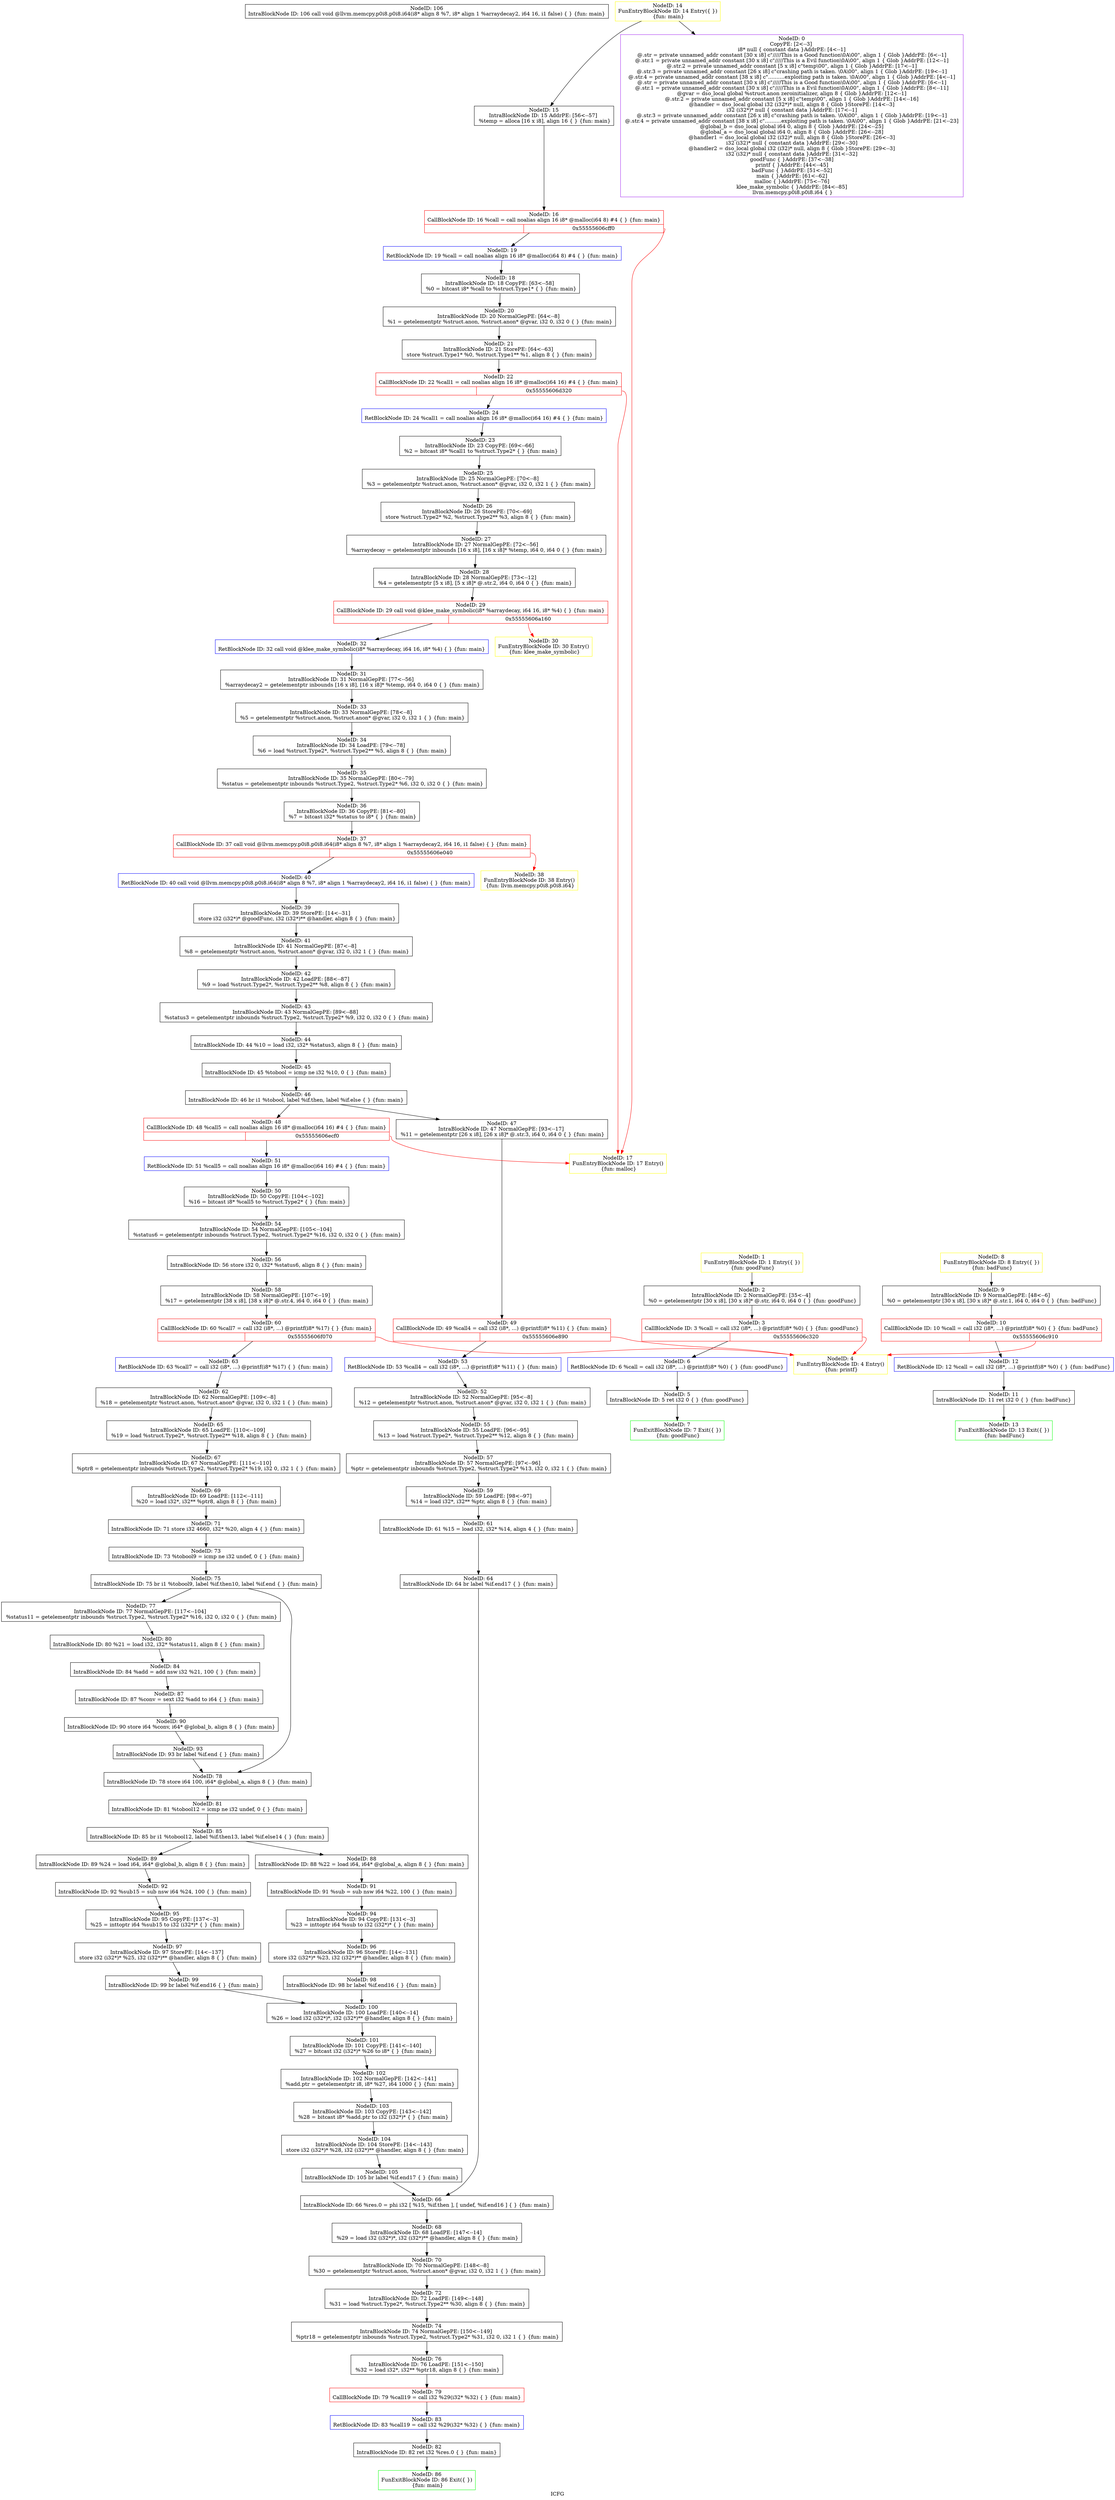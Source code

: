 digraph "ICFG" {
	label="ICFG";

	Node0x5555560af880 [shape=record,color=black,label="{NodeID: 106\nIntraBlockNode ID: 106      call void @llvm.memcpy.p0i8.p0i8.i64(i8* align 8 %7, i8* align 1 %arraydecay2, i64 16, i1 false) \{  \}    \{fun: main\}}"];
	Node0x555556093900 [shape=record,color=black,label="{NodeID: 105\nIntraBlockNode ID: 105      br label %if.end17 \{  \}    \{fun: main\}}"];
	Node0x555556093900 -> Node0x55555608e6a0[style=solid];
	Node0x555556093720 [shape=record,color=black,label="{NodeID: 104\nIntraBlockNode ID: 104   StorePE: [14\<--143]  \n   store i32 (i32*)* %28, i32 (i32*)** @handler, align 8 \{  \} \{fun: main\}}"];
	Node0x555556093720 -> Node0x555556093900[style=solid];
	Node0x555556093540 [shape=record,color=black,label="{NodeID: 103\nIntraBlockNode ID: 103   CopyPE: [143\<--142]  \n   %28 = bitcast i8* %add.ptr to i32 (i32*)* \{  \} \{fun: main\}}"];
	Node0x555556093540 -> Node0x555556093720[style=solid];
	Node0x555556093360 [shape=record,color=black,label="{NodeID: 102\nIntraBlockNode ID: 102   NormalGepPE: [142\<--141]  \n   %add.ptr = getelementptr i8, i8* %27, i64 1000 \{  \} \{fun: main\}}"];
	Node0x555556093360 -> Node0x555556093540[style=solid];
	Node0x555556093180 [shape=record,color=black,label="{NodeID: 101\nIntraBlockNode ID: 101   CopyPE: [141\<--140]  \n   %27 = bitcast i32 (i32*)* %26 to i8* \{  \} \{fun: main\}}"];
	Node0x555556093180 -> Node0x555556093360[style=solid];
	Node0x555556092f00 [shape=record,color=black,label="{NodeID: 100\nIntraBlockNode ID: 100   LoadPE: [140\<--14]  \n   %26 = load i32 (i32*)*, i32 (i32*)** @handler, align 8 \{  \} \{fun: main\}}"];
	Node0x555556092f00 -> Node0x555556093180[style=solid];
	Node0x555556092d20 [shape=record,color=black,label="{NodeID: 99\nIntraBlockNode ID: 99      br label %if.end16 \{  \}    \{fun: main\}}"];
	Node0x555556092d20 -> Node0x555556092f00[style=solid];
	Node0x555556092b60 [shape=record,color=black,label="{NodeID: 98\nIntraBlockNode ID: 98      br label %if.end16 \{  \}    \{fun: main\}}"];
	Node0x555556092b60 -> Node0x555556092f00[style=solid];
	Node0x555556092980 [shape=record,color=black,label="{NodeID: 97\nIntraBlockNode ID: 97   StorePE: [14\<--137]  \n   store i32 (i32*)* %25, i32 (i32*)** @handler, align 8 \{  \} \{fun: main\}}"];
	Node0x555556092980 -> Node0x555556092d20[style=solid];
	Node0x5555560927a0 [shape=record,color=black,label="{NodeID: 96\nIntraBlockNode ID: 96   StorePE: [14\<--131]  \n   store i32 (i32*)* %23, i32 (i32*)** @handler, align 8 \{  \} \{fun: main\}}"];
	Node0x5555560927a0 -> Node0x555556092b60[style=solid];
	Node0x555556092500 [shape=record,color=black,label="{NodeID: 95\nIntraBlockNode ID: 95   CopyPE: [137\<--3]  \n   %25 = inttoptr i64 %sub15 to i32 (i32*)* \{  \} \{fun: main\}}"];
	Node0x555556092500 -> Node0x555556092980[style=solid];
	Node0x555556092320 [shape=record,color=black,label="{NodeID: 94\nIntraBlockNode ID: 94   CopyPE: [131\<--3]  \n   %23 = inttoptr i64 %sub to i32 (i32*)* \{  \} \{fun: main\}}"];
	Node0x555556092320 -> Node0x5555560927a0[style=solid];
	Node0x555556092140 [shape=record,color=black,label="{NodeID: 93\nIntraBlockNode ID: 93      br label %if.end \{  \}    \{fun: main\}}"];
	Node0x555556092140 -> Node0x55555608fd20[style=solid];
	Node0x555556091f60 [shape=record,color=black,label="{NodeID: 92\nIntraBlockNode ID: 92      %sub15 = sub nsw i64 %24, 100 \{  \}    \{fun: main\}}"];
	Node0x555556091f60 -> Node0x555556092500[style=solid];
	Node0x555556091d80 [shape=record,color=black,label="{NodeID: 91\nIntraBlockNode ID: 91      %sub = sub nsw i64 %22, 100 \{  \}    \{fun: main\}}"];
	Node0x555556091d80 -> Node0x555556092320[style=solid];
	Node0x5555560917a0 [shape=record,color=black,label="{NodeID: 90\nIntraBlockNode ID: 90      store i64 %conv, i64* @global_b, align 8 \{  \}    \{fun: main\}}"];
	Node0x5555560917a0 -> Node0x555556092140[style=solid];
	Node0x5555560915c0 [shape=record,color=black,label="{NodeID: 89\nIntraBlockNode ID: 89      %24 = load i64, i64* @global_b, align 8 \{  \}    \{fun: main\}}"];
	Node0x5555560915c0 -> Node0x555556091f60[style=solid];
	Node0x555556091400 [shape=record,color=black,label="{NodeID: 88\nIntraBlockNode ID: 88      %22 = load i64, i64* @global_a, align 8 \{  \}    \{fun: main\}}"];
	Node0x555556091400 -> Node0x555556091d80[style=solid];
	Node0x555556090e00 [shape=record,color=black,label="{NodeID: 87\nIntraBlockNode ID: 87      %conv = sext i32 %add to i64 \{  \}    \{fun: main\}}"];
	Node0x555556090e00 -> Node0x5555560917a0[style=solid];
	Node0x555556090c30 [shape=record,color=green,label="{NodeID: 86\nFunExitBlockNode ID: 86 Exit(\{  \})\n \{fun: main\}}"];
	Node0x555556090a50 [shape=record,color=black,label="{NodeID: 85\nIntraBlockNode ID: 85      br i1 %tobool12, label %if.then13, label %if.else14 \{  \}    \{fun: main\}}"];
	Node0x555556090a50 -> Node0x555556091400[style=solid];
	Node0x555556090a50 -> Node0x5555560915c0[style=solid];
	Node0x555556090870 [shape=record,color=black,label="{NodeID: 84\nIntraBlockNode ID: 84      %add = add nsw i32 %21, 100 \{  \}    \{fun: main\}}"];
	Node0x555556090870 -> Node0x555556090e00[style=solid];
	Node0x5555560905e0 [shape=record,color=blue,label="{NodeID: 83\nRetBlockNode ID: 83   %call19 = call i32 %29(i32* %32) \{  \} \{fun: main\}}"];
	Node0x5555560905e0 -> Node0x5555560904c0[style=solid];
	Node0x5555560904c0 [shape=record,color=black,label="{NodeID: 82\nIntraBlockNode ID: 82      ret i32 %res.0 \{  \}    \{fun: main\}}"];
	Node0x5555560904c0 -> Node0x555556090c30[style=solid];
	Node0x5555560902e0 [shape=record,color=black,label="{NodeID: 81\nIntraBlockNode ID: 81      %tobool12 = icmp ne i32 undef, 0 \{  \}    \{fun: main\}}"];
	Node0x5555560902e0 -> Node0x555556090a50[style=solid];
	Node0x555556090100 [shape=record,color=black,label="{NodeID: 80\nIntraBlockNode ID: 80      %21 = load i32, i32* %status11, align 8 \{  \}    \{fun: main\}}"];
	Node0x555556090100 -> Node0x555556090870[style=solid];
	Node0x55555608ff00 [shape=record,color=red,label="{NodeID: 79\nCallBlockNode ID: 79   %call19 = call i32 %29(i32* %32) \{  \} \{fun: main\}}"];
	Node0x55555608ff00 -> Node0x5555560905e0[style=solid];
	Node0x55555608fd20 [shape=record,color=black,label="{NodeID: 78\nIntraBlockNode ID: 78      store i64 100, i64* @global_a, align 8 \{  \}    \{fun: main\}}"];
	Node0x55555608fd20 -> Node0x5555560902e0[style=solid];
	Node0x55555608fb60 [shape=record,color=black,label="{NodeID: 77\nIntraBlockNode ID: 77   NormalGepPE: [117\<--104]  \n   %status11 = getelementptr inbounds %struct.Type2, %struct.Type2* %16, i32 0, i32 0 \{  \} \{fun: main\}}"];
	Node0x55555608fb60 -> Node0x555556090100[style=solid];
	Node0x55555608f960 [shape=record,color=black,label="{NodeID: 76\nIntraBlockNode ID: 76   LoadPE: [151\<--150]  \n   %32 = load i32*, i32** %ptr18, align 8 \{  \} \{fun: main\}}"];
	Node0x55555608f960 -> Node0x55555608ff00[style=solid];
	Node0x55555608f780 [shape=record,color=black,label="{NodeID: 75\nIntraBlockNode ID: 75      br i1 %tobool9, label %if.then10, label %if.end \{  \}    \{fun: main\}}"];
	Node0x55555608f780 -> Node0x55555608fb60[style=solid];
	Node0x55555608f780 -> Node0x55555608fd20[style=solid];
	Node0x55555608f5a0 [shape=record,color=black,label="{NodeID: 74\nIntraBlockNode ID: 74   NormalGepPE: [150\<--149]  \n   %ptr18 = getelementptr inbounds %struct.Type2, %struct.Type2* %31, i32 0, i32 1 \{  \} \{fun: main\}}"];
	Node0x55555608f5a0 -> Node0x55555608f960[style=solid];
	Node0x55555608f3c0 [shape=record,color=black,label="{NodeID: 73\nIntraBlockNode ID: 73      %tobool9 = icmp ne i32 undef, 0 \{  \}    \{fun: main\}}"];
	Node0x55555608f3c0 -> Node0x55555608f780[style=solid];
	Node0x55555608f1e0 [shape=record,color=black,label="{NodeID: 72\nIntraBlockNode ID: 72   LoadPE: [149\<--148]  \n   %31 = load %struct.Type2*, %struct.Type2** %30, align 8 \{  \} \{fun: main\}}"];
	Node0x55555608f1e0 -> Node0x55555608f5a0[style=solid];
	Node0x55555608f000 [shape=record,color=black,label="{NodeID: 71\nIntraBlockNode ID: 71      store i32 4660, i32* %20, align 4 \{  \}    \{fun: main\}}"];
	Node0x55555608f000 -> Node0x55555608f3c0[style=solid];
	Node0x55555608ee20 [shape=record,color=black,label="{NodeID: 70\nIntraBlockNode ID: 70   NormalGepPE: [148\<--8]  \n   %30 = getelementptr %struct.anon, %struct.anon* @gvar, i32 0, i32 1 \{  \} \{fun: main\}}"];
	Node0x55555608ee20 -> Node0x55555608f1e0[style=solid];
	Node0x55555608ec40 [shape=record,color=black,label="{NodeID: 69\nIntraBlockNode ID: 69   LoadPE: [112\<--111]  \n   %20 = load i32*, i32** %ptr8, align 8 \{  \} \{fun: main\}}"];
	Node0x55555608ec40 -> Node0x55555608f000[style=solid];
	Node0x55555608ea60 [shape=record,color=black,label="{NodeID: 68\nIntraBlockNode ID: 68   LoadPE: [147\<--14]  \n   %29 = load i32 (i32*)*, i32 (i32*)** @handler, align 8 \{  \} \{fun: main\}}"];
	Node0x55555608ea60 -> Node0x55555608ee20[style=solid];
	Node0x55555608e880 [shape=record,color=black,label="{NodeID: 67\nIntraBlockNode ID: 67   NormalGepPE: [111\<--110]  \n   %ptr8 = getelementptr inbounds %struct.Type2, %struct.Type2* %19, i32 0, i32 1 \{  \} \{fun: main\}}"];
	Node0x55555608e880 -> Node0x55555608ec40[style=solid];
	Node0x55555608e6a0 [shape=record,color=black,label="{NodeID: 66\nIntraBlockNode ID: 66      %res.0 = phi i32 [ %15, %if.then ], [ undef, %if.end16 ] \{  \}    \{fun: main\}}"];
	Node0x55555608e6a0 -> Node0x55555608ea60[style=solid];
	Node0x55555608e4c0 [shape=record,color=black,label="{NodeID: 65\nIntraBlockNode ID: 65   LoadPE: [110\<--109]  \n   %19 = load %struct.Type2*, %struct.Type2** %18, align 8 \{  \} \{fun: main\}}"];
	Node0x55555608e4c0 -> Node0x55555608e880[style=solid];
	Node0x55555608e2e0 [shape=record,color=black,label="{NodeID: 64\nIntraBlockNode ID: 64      br label %if.end17 \{  \}    \{fun: main\}}"];
	Node0x55555608e2e0 -> Node0x55555608e6a0[style=solid];
	Node0x55555608e050 [shape=record,color=blue,label="{NodeID: 63\nRetBlockNode ID: 63   %call7 = call i32 (i8*, ...) @printf(i8* %17) \{  \} \{fun: main\}}"];
	Node0x55555608e050 -> Node0x55555608df30[style=solid];
	Node0x55555608df30 [shape=record,color=black,label="{NodeID: 62\nIntraBlockNode ID: 62   NormalGepPE: [109\<--8]  \n   %18 = getelementptr %struct.anon, %struct.anon* @gvar, i32 0, i32 1 \{  \} \{fun: main\}}"];
	Node0x55555608df30 -> Node0x55555608e4c0[style=solid];
	Node0x55555608dd50 [shape=record,color=black,label="{NodeID: 61\nIntraBlockNode ID: 61      %15 = load i32, i32* %14, align 4 \{  \}    \{fun: main\}}"];
	Node0x55555608dd50 -> Node0x55555608e2e0[style=solid];
	Node0x55555608dac0 [shape=record,color=red,label="{NodeID: 60\nCallBlockNode ID: 60   %call7 = call i32 (i8*, ...) @printf(i8* %17) \{  \} \{fun: main\}|{|<s1>0x55555606f070}}"];
	Node0x55555608dac0 -> Node0x55555608e050[style=solid];
	Node0x55555608dac0:s1 -> Node0x5555560868e0[style=solid,color=red];
	Node0x55555608d4e0 [shape=record,color=black,label="{NodeID: 59\nIntraBlockNode ID: 59   LoadPE: [98\<--97]  \n   %14 = load i32*, i32** %ptr, align 8 \{  \} \{fun: main\}}"];
	Node0x55555608d4e0 -> Node0x55555608dd50[style=solid];
	Node0x555556089550 [shape=record,color=black,label="{NodeID: 28\nIntraBlockNode ID: 28   NormalGepPE: [73\<--12]  \n   %4 = getelementptr [5 x i8], [5 x i8]* @.str.2, i64 0, i64 0 \{  \} \{fun: main\}}"];
	Node0x555556089550 -> Node0x555556066ed0[style=solid];
	Node0x555556089370 [shape=record,color=black,label="{NodeID: 27\nIntraBlockNode ID: 27   NormalGepPE: [72\<--56]  \n   %arraydecay = getelementptr inbounds [16 x i8], [16 x i8]* %temp, i64 0, i64 0 \{  \} \{fun: main\}}"];
	Node0x555556089370 -> Node0x555556089550[style=solid];
	Node0x555556089190 [shape=record,color=black,label="{NodeID: 26\nIntraBlockNode ID: 26   StorePE: [70\<--69]  \n   store %struct.Type2* %2, %struct.Type2** %3, align 8 \{  \} \{fun: main\}}"];
	Node0x555556089190 -> Node0x555556089370[style=solid];
	Node0x555556088fb0 [shape=record,color=black,label="{NodeID: 25\nIntraBlockNode ID: 25   NormalGepPE: [70\<--8]  \n   %3 = getelementptr %struct.anon, %struct.anon* @gvar, i32 0, i32 1 \{  \} \{fun: main\}}"];
	Node0x555556088fb0 -> Node0x555556089190[style=solid];
	Node0x555556088d20 [shape=record,color=blue,label="{NodeID: 24\nRetBlockNode ID: 24   %call1 = call noalias align 16 i8* @malloc(i64 16) #4 \{  \} \{fun: main\}}"];
	Node0x555556088d20 -> Node0x555556088c00[style=solid];
	Node0x555556088c00 [shape=record,color=black,label="{NodeID: 23\nIntraBlockNode ID: 23   CopyPE: [69\<--66]  \n   %2 = bitcast i8* %call1 to %struct.Type2* \{  \} \{fun: main\}}"];
	Node0x555556088c00 -> Node0x555556088fb0[style=solid];
	Node0x55555606cbc0 [shape=record,color=red,label="{NodeID: 22\nCallBlockNode ID: 22   %call1 = call noalias align 16 i8* @malloc(i64 16) #4 \{  \} \{fun: main\}|{|<s1>0x55555606d320}}"];
	Node0x55555606cbc0 -> Node0x555556088d20[style=solid];
	Node0x55555606cbc0:s1 -> Node0x555556088070[style=solid,color=red];
	Node0x555556088870 [shape=record,color=black,label="{NodeID: 21\nIntraBlockNode ID: 21   StorePE: [64\<--63]  \n   store %struct.Type1* %0, %struct.Type1** %1, align 8 \{  \} \{fun: main\}}"];
	Node0x555556088870 -> Node0x55555606cbc0[style=solid];
	Node0x555556088690 [shape=record,color=black,label="{NodeID: 20\nIntraBlockNode ID: 20   NormalGepPE: [64\<--8]  \n   %1 = getelementptr %struct.anon, %struct.anon* @gvar, i32 0, i32 0 \{  \} \{fun: main\}}"];
	Node0x555556088690 -> Node0x555556088870[style=solid];
	Node0x555556088420 [shape=record,color=blue,label="{NodeID: 19\nRetBlockNode ID: 19   %call = call noalias align 16 i8* @malloc(i64 8) #4 \{  \} \{fun: main\}}"];
	Node0x555556088420 -> Node0x555556088300[style=solid];
	Node0x555556088300 [shape=record,color=black,label="{NodeID: 18\nIntraBlockNode ID: 18   CopyPE: [63\<--58]  \n   %0 = bitcast i8* %call to %struct.Type1* \{  \} \{fun: main\}}"];
	Node0x555556088300 -> Node0x555556088690[style=solid];
	Node0x555556088070 [shape=record,color=yellow,label="{NodeID: 17\nFunEntryBlockNode ID: 17 Entry()\n \{fun: malloc\}}"];
	Node0x555556067e00 [shape=record,color=red,label="{NodeID: 16\nCallBlockNode ID: 16   %call = call noalias align 16 i8* @malloc(i64 8) #4 \{  \} \{fun: main\}|{|<s1>0x55555606cff0}}"];
	Node0x555556067e00 -> Node0x555556088420[style=solid];
	Node0x555556067e00:s1 -> Node0x555556088070[style=solid,color=red];
	Node0x555556087e50 [shape=record,color=black,label="{NodeID: 15\nIntraBlockNode ID: 15   AddrPE: [56\<--57]  \n   %temp = alloca [16 x i8], align 16 \{  \} \{fun: main\}}"];
	Node0x555556087e50 -> Node0x555556067e00[style=solid];
	Node0x555556087d20 [shape=record,color=yellow,label="{NodeID: 14\nFunEntryBlockNode ID: 14 Entry(\{  \})\n \{fun: main\}}"];
	Node0x555556087d20 -> Node0x555556086120[style=solid];
	Node0x555556087d20 -> Node0x555556087e50[style=solid];
	Node0x555556087a30 [shape=record,color=green,label="{NodeID: 13\nFunExitBlockNode ID: 13 Exit(\{  \})\n \{fun: badFunc\}}"];
	Node0x555556086120 [shape=record,color=purple,label="{NodeID: 0\nCopyPE: [2\<--3]  \n i8* null \{ constant data \}AddrPE: [4\<--1]  \n @.str = private unnamed_addr constant [30 x i8] c\"/////This is a Good function\\0A\\00\", align 1 \{ Glob  \}AddrPE: [6\<--1]  \n @.str.1 = private unnamed_addr constant [30 x i8] c\"/////This is a Evil function\\0A\\00\", align 1 \{ Glob  \}AddrPE: [12\<--1]  \n @.str.2 = private unnamed_addr constant [5 x i8] c\"temp\\00\", align 1 \{ Glob  \}AddrPE: [17\<--1]  \n @.str.3 = private unnamed_addr constant [26 x i8] c\"crashing path is taken. \\0A\\00\", align 1 \{ Glob  \}AddrPE: [19\<--1]  \n @.str.4 = private unnamed_addr constant [38 x i8] c\"..........exploiting path is taken. \\0A\\00\", align 1 \{ Glob  \}AddrPE: [4\<--1]  \n @.str = private unnamed_addr constant [30 x i8] c\"/////This is a Good function\\0A\\00\", align 1 \{ Glob  \}AddrPE: [6\<--1]  \n @.str.1 = private unnamed_addr constant [30 x i8] c\"/////This is a Evil function\\0A\\00\", align 1 \{ Glob  \}AddrPE: [8\<--11]  \n @gvar = dso_local global %struct.anon zeroinitializer, align 8 \{ Glob  \}AddrPE: [12\<--1]  \n @.str.2 = private unnamed_addr constant [5 x i8] c\"temp\\00\", align 1 \{ Glob  \}AddrPE: [14\<--16]  \n @handler = dso_local global i32 (i32*)* null, align 8 \{ Glob  \}StorePE: [14\<--3]  \n i32 (i32*)* null \{ constant data \}AddrPE: [17\<--1]  \n @.str.3 = private unnamed_addr constant [26 x i8] c\"crashing path is taken. \\0A\\00\", align 1 \{ Glob  \}AddrPE: [19\<--1]  \n @.str.4 = private unnamed_addr constant [38 x i8] c\"..........exploiting path is taken. \\0A\\00\", align 1 \{ Glob  \}AddrPE: [21\<--23]  \n @global_b = dso_local global i64 0, align 8 \{ Glob  \}AddrPE: [24\<--25]  \n @global_a = dso_local global i64 0, align 8 \{ Glob  \}AddrPE: [26\<--28]  \n @handler1 = dso_local global i32 (i32)* null, align 8 \{ Glob  \}StorePE: [26\<--3]  \n i32 (i32)* null \{ constant data \}AddrPE: [29\<--30]  \n @handler2 = dso_local global i32 (i32)* null, align 8 \{ Glob  \}StorePE: [29\<--3]  \n i32 (i32)* null \{ constant data \}AddrPE: [31\<--32]  \n goodFunc \{  \}AddrPE: [37\<--38]  \n printf \{  \}AddrPE: [44\<--45]  \n badFunc \{  \}AddrPE: [51\<--52]  \n main \{  \}AddrPE: [61\<--62]  \n malloc \{  \}AddrPE: [75\<--76]  \n klee_make_symbolic \{  \}AddrPE: [84\<--85]  \n llvm.memcpy.p0i8.p0i8.i64 \{  \}}"];
	Node0x555556086320 [shape=record,color=yellow,label="{NodeID: 1\nFunEntryBlockNode ID: 1 Entry(\{  \})\n \{fun: goodFunc\}}"];
	Node0x555556086320 -> Node0x5555560864e0[style=solid];
	Node0x5555560864e0 [shape=record,color=black,label="{NodeID: 2\nIntraBlockNode ID: 2   NormalGepPE: [35\<--4]  \n   %0 = getelementptr [30 x i8], [30 x i8]* @.str, i64 0, i64 0 \{  \} \{fun: goodFunc\}}"];
	Node0x5555560864e0 -> Node0x5555560679b0[style=solid];
	Node0x5555560679b0 [shape=record,color=red,label="{NodeID: 3\nCallBlockNode ID: 3   %call = call i32 (i8*, ...) @printf(i8* %0) \{  \} \{fun: goodFunc\}|{|<s1>0x55555606c320}}"];
	Node0x5555560679b0 -> Node0x555556086cb0[style=solid];
	Node0x5555560679b0:s1 -> Node0x5555560868e0[style=solid,color=red];
	Node0x5555560868e0 [shape=record,color=yellow,label="{NodeID: 4\nFunEntryBlockNode ID: 4 Entry()\n \{fun: printf\}}"];
	Node0x555556086b90 [shape=record,color=black,label="{NodeID: 5\nIntraBlockNode ID: 5      ret i32 0 \{  \}    \{fun: goodFunc\}}"];
	Node0x555556086b90 -> Node0x555556086fb0[style=solid];
	Node0x555556086cb0 [shape=record,color=blue,label="{NodeID: 6\nRetBlockNode ID: 6   %call = call i32 (i8*, ...) @printf(i8* %0) \{  \} \{fun: goodFunc\}}"];
	Node0x555556086cb0 -> Node0x555556086b90[style=solid];
	Node0x555556086fb0 [shape=record,color=green,label="{NodeID: 7\nFunExitBlockNode ID: 7 Exit(\{  \})\n \{fun: goodFunc\}}"];
	Node0x555556087220 [shape=record,color=yellow,label="{NodeID: 8\nFunEntryBlockNode ID: 8 Entry(\{  \})\n \{fun: badFunc\}}"];
	Node0x555556087220 -> Node0x555556087350[style=solid];
	Node0x555556087350 [shape=record,color=black,label="{NodeID: 9\nIntraBlockNode ID: 9   NormalGepPE: [48\<--6]  \n   %0 = getelementptr [30 x i8], [30 x i8]* @.str.1, i64 0, i64 0 \{  \} \{fun: badFunc\}}"];
	Node0x555556087350 -> Node0x555556067b80[style=solid];
	Node0x555556067b80 [shape=record,color=red,label="{NodeID: 10\nCallBlockNode ID: 10   %call = call i32 (i8*, ...) @printf(i8* %0) \{  \} \{fun: badFunc\}|{|<s1>0x55555606c910}}"];
	Node0x555556067b80 -> Node0x5555560877c0[style=solid];
	Node0x555556067b80:s1 -> Node0x5555560868e0[style=solid,color=red];
	Node0x5555560876a0 [shape=record,color=black,label="{NodeID: 11\nIntraBlockNode ID: 11      ret i32 0 \{  \}    \{fun: badFunc\}}"];
	Node0x5555560876a0 -> Node0x555556087a30[style=solid];
	Node0x5555560877c0 [shape=record,color=blue,label="{NodeID: 12\nRetBlockNode ID: 12   %call = call i32 (i8*, ...) @printf(i8* %0) \{  \} \{fun: badFunc\}}"];
	Node0x5555560877c0 -> Node0x5555560876a0[style=solid];
	Node0x555556066ed0 [shape=record,color=red,label="{NodeID: 29\nCallBlockNode ID: 29   call void @klee_make_symbolic(i8* %arraydecay, i64 16, i8* %4) \{  \} \{fun: main\}|{|<s1>0x55555606a160}}"];
	Node0x555556066ed0 -> Node0x555556089d40[style=solid];
	Node0x555556066ed0:s1 -> Node0x555556089970[style=solid,color=red];
	Node0x555556089970 [shape=record,color=yellow,label="{NodeID: 30\nFunEntryBlockNode ID: 30 Entry()\n \{fun: klee_make_symbolic\}}"];
	Node0x555556089c20 [shape=record,color=black,label="{NodeID: 31\nIntraBlockNode ID: 31   NormalGepPE: [77\<--56]  \n   %arraydecay2 = getelementptr inbounds [16 x i8], [16 x i8]* %temp, i64 0, i64 0 \{  \} \{fun: main\}}"];
	Node0x555556089c20 -> Node0x555556089fd0[style=solid];
	Node0x555556089d40 [shape=record,color=blue,label="{NodeID: 32\nRetBlockNode ID: 32   call void @klee_make_symbolic(i8* %arraydecay, i64 16, i8* %4) \{  \} \{fun: main\}}"];
	Node0x555556089d40 -> Node0x555556089c20[style=solid];
	Node0x555556089fd0 [shape=record,color=black,label="{NodeID: 33\nIntraBlockNode ID: 33   NormalGepPE: [78\<--8]  \n   %5 = getelementptr %struct.anon, %struct.anon* @gvar, i32 0, i32 1 \{  \} \{fun: main\}}"];
	Node0x555556089fd0 -> Node0x55555608a2a0[style=solid];
	Node0x55555608a2a0 [shape=record,color=black,label="{NodeID: 34\nIntraBlockNode ID: 34   LoadPE: [79\<--78]  \n   %6 = load %struct.Type2*, %struct.Type2** %5, align 8 \{  \} \{fun: main\}}"];
	Node0x55555608a2a0 -> Node0x55555608a480[style=solid];
	Node0x55555608a480 [shape=record,color=black,label="{NodeID: 35\nIntraBlockNode ID: 35   NormalGepPE: [80\<--79]  \n   %status = getelementptr inbounds %struct.Type2, %struct.Type2* %6, i32 0, i32 0 \{  \} \{fun: main\}}"];
	Node0x55555608a480 -> Node0x55555608a660[style=solid];
	Node0x55555608a660 [shape=record,color=black,label="{NodeID: 36\nIntraBlockNode ID: 36   CopyPE: [81\<--80]  \n   %7 = bitcast i32* %status to i8* \{  \} \{fun: main\}}"];
	Node0x55555608a660 -> Node0x555556062f90[style=solid];
	Node0x555556062f90 [shape=record,color=red,label="{NodeID: 37\nCallBlockNode ID: 37   call void @llvm.memcpy.p0i8.p0i8.i64(i8* align 8 %7, i8* align 1 %arraydecay2, i64 16, i1 false) \{  \} \{fun: main\}|{|<s1>0x55555606e040}}"];
	Node0x555556062f90 -> Node0x55555608ac70[style=solid];
	Node0x555556062f90:s1 -> Node0x55555608a8a0[style=solid,color=red];
	Node0x55555608a8a0 [shape=record,color=yellow,label="{NodeID: 38\nFunEntryBlockNode ID: 38 Entry()\n \{fun: llvm.memcpy.p0i8.p0i8.i64\}}"];
	Node0x55555608ab50 [shape=record,color=black,label="{NodeID: 39\nIntraBlockNode ID: 39   StorePE: [14\<--31]  \n   store i32 (i32*)* @goodFunc, i32 (i32*)** @handler, align 8 \{  \} \{fun: main\}}"];
	Node0x55555608ab50 -> Node0x55555608af00[style=solid];
	Node0x55555608ac70 [shape=record,color=blue,label="{NodeID: 40\nRetBlockNode ID: 40   call void @llvm.memcpy.p0i8.p0i8.i64(i8* align 8 %7, i8* align 1 %arraydecay2, i64 16, i1 false) \{  \} \{fun: main\}}"];
	Node0x55555608ac70 -> Node0x55555608ab50[style=solid];
	Node0x55555608af00 [shape=record,color=black,label="{NodeID: 41\nIntraBlockNode ID: 41   NormalGepPE: [87\<--8]  \n   %8 = getelementptr %struct.anon, %struct.anon* @gvar, i32 0, i32 1 \{  \} \{fun: main\}}"];
	Node0x55555608af00 -> Node0x55555608b0e0[style=solid];
	Node0x55555608b0e0 [shape=record,color=black,label="{NodeID: 42\nIntraBlockNode ID: 42   LoadPE: [88\<--87]  \n   %9 = load %struct.Type2*, %struct.Type2** %8, align 8 \{  \} \{fun: main\}}"];
	Node0x55555608b0e0 -> Node0x55555608b2c0[style=solid];
	Node0x55555608b2c0 [shape=record,color=black,label="{NodeID: 43\nIntraBlockNode ID: 43   NormalGepPE: [89\<--88]  \n   %status3 = getelementptr inbounds %struct.Type2, %struct.Type2* %9, i32 0, i32 0 \{  \} \{fun: main\}}"];
	Node0x55555608b2c0 -> Node0x55555608b4a0[style=solid];
	Node0x55555608b4a0 [shape=record,color=black,label="{NodeID: 44\nIntraBlockNode ID: 44      %10 = load i32, i32* %status3, align 8 \{  \}    \{fun: main\}}"];
	Node0x55555608b4a0 -> Node0x55555608b680[style=solid];
	Node0x55555608b680 [shape=record,color=black,label="{NodeID: 45\nIntraBlockNode ID: 45      %tobool = icmp ne i32 %10, 0 \{  \}    \{fun: main\}}"];
	Node0x55555608b680 -> Node0x55555608b860[style=solid];
	Node0x55555608b860 [shape=record,color=black,label="{NodeID: 46\nIntraBlockNode ID: 46      br i1 %tobool, label %if.then, label %if.else \{  \}    \{fun: main\}}"];
	Node0x55555608b860 -> Node0x55555608ba60[style=solid];
	Node0x55555608b860 -> Node0x555556056590[style=solid];
	Node0x55555608ba60 [shape=record,color=black,label="{NodeID: 47\nIntraBlockNode ID: 47   NormalGepPE: [93\<--17]  \n   %11 = getelementptr [26 x i8], [26 x i8]* @.str.3, i64 0, i64 0 \{  \} \{fun: main\}}"];
	Node0x55555608ba60 -> Node0x55555608bdd0[style=solid];
	Node0x555556056590 [shape=record,color=red,label="{NodeID: 48\nCallBlockNode ID: 48   %call5 = call noalias align 16 i8* @malloc(i64 16) #4 \{  \} \{fun: main\}|{|<s1>0x55555606ecf0}}"];
	Node0x555556056590 -> Node0x55555608c180[style=solid];
	Node0x555556056590:s1 -> Node0x555556088070[style=solid,color=red];
	Node0x55555608bdd0 [shape=record,color=red,label="{NodeID: 49\nCallBlockNode ID: 49   %call4 = call i32 (i8*, ...) @printf(i8* %11) \{  \} \{fun: main\}|{|<s1>0x55555606e890}}"];
	Node0x55555608bdd0 -> Node0x55555608c530[style=solid];
	Node0x55555608bdd0:s1 -> Node0x5555560868e0[style=solid,color=red];
	Node0x55555608c060 [shape=record,color=black,label="{NodeID: 50\nIntraBlockNode ID: 50   CopyPE: [104\<--102]  \n   %16 = bitcast i8* %call5 to %struct.Type2* \{  \} \{fun: main\}}"];
	Node0x55555608c060 -> Node0x55555608c7c0[style=solid];
	Node0x55555608c180 [shape=record,color=blue,label="{NodeID: 51\nRetBlockNode ID: 51   %call5 = call noalias align 16 i8* @malloc(i64 16) #4 \{  \} \{fun: main\}}"];
	Node0x55555608c180 -> Node0x55555608c060[style=solid];
	Node0x55555608c410 [shape=record,color=black,label="{NodeID: 52\nIntraBlockNode ID: 52   NormalGepPE: [95\<--8]  \n   %12 = getelementptr %struct.anon, %struct.anon* @gvar, i32 0, i32 1 \{  \} \{fun: main\}}"];
	Node0x55555608c410 -> Node0x55555608cb80[style=solid];
	Node0x55555608c530 [shape=record,color=blue,label="{NodeID: 53\nRetBlockNode ID: 53   %call4 = call i32 (i8*, ...) @printf(i8* %11) \{  \} \{fun: main\}}"];
	Node0x55555608c530 -> Node0x55555608c410[style=solid];
	Node0x55555608c7c0 [shape=record,color=black,label="{NodeID: 54\nIntraBlockNode ID: 54   NormalGepPE: [105\<--104]  \n   %status6 = getelementptr inbounds %struct.Type2, %struct.Type2* %16, i32 0, i32 0 \{  \} \{fun: main\}}"];
	Node0x55555608c7c0 -> Node0x55555608cf40[style=solid];
	Node0x55555608cb80 [shape=record,color=black,label="{NodeID: 55\nIntraBlockNode ID: 55   LoadPE: [96\<--95]  \n   %13 = load %struct.Type2*, %struct.Type2** %12, align 8 \{  \} \{fun: main\}}"];
	Node0x55555608cb80 -> Node0x55555608d120[style=solid];
	Node0x55555608cf40 [shape=record,color=black,label="{NodeID: 56\nIntraBlockNode ID: 56      store i32 0, i32* %status6, align 8 \{  \}    \{fun: main\}}"];
	Node0x55555608cf40 -> Node0x55555608d300[style=solid];
	Node0x55555608d120 [shape=record,color=black,label="{NodeID: 57\nIntraBlockNode ID: 57   NormalGepPE: [97\<--96]  \n   %ptr = getelementptr inbounds %struct.Type2, %struct.Type2* %13, i32 0, i32 1 \{  \} \{fun: main\}}"];
	Node0x55555608d120 -> Node0x55555608d4e0[style=solid];
	Node0x55555608d300 [shape=record,color=black,label="{NodeID: 58\nIntraBlockNode ID: 58   NormalGepPE: [107\<--19]  \n   %17 = getelementptr [38 x i8], [38 x i8]* @.str.4, i64 0, i64 0 \{  \} \{fun: main\}}"];
	Node0x55555608d300 -> Node0x55555608dac0[style=solid];
}
